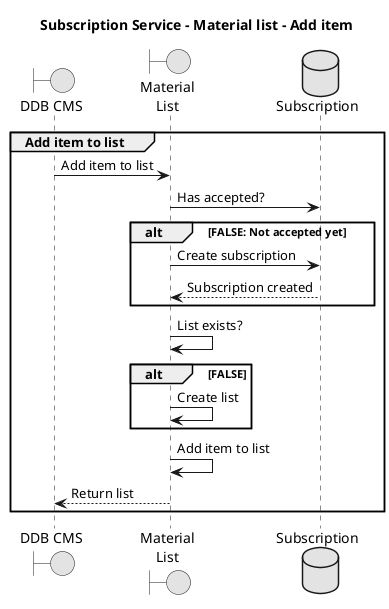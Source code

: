 @startuml
title Subscription Service - Material list - Add item

' Removing color and border from cards
skinparam monochrome true

' Participants
boundary DDBCMS     as "DDB CMS"
boundary MatList    as "Material\nList"
database SubService as "Subscription"

group Add item to list

    DDBCMS->MatList: Add item to list
    
    MatList->SubService: Has accepted?
    'MatList	<--	SubService: TRUE/FALSE
    alt FALSE: Not accepted yet
        MatList	->	SubService: Create subscription
        MatList	<--	SubService: Subscription created
    end
    MatList	->	MatList: List exists?
    alt FALSE
        MatList	->	MatList: Create list
    end
    MatList	->	MatList: Add item to list
    DDBCMS	<--	MatList: Return list
end

@enduml

